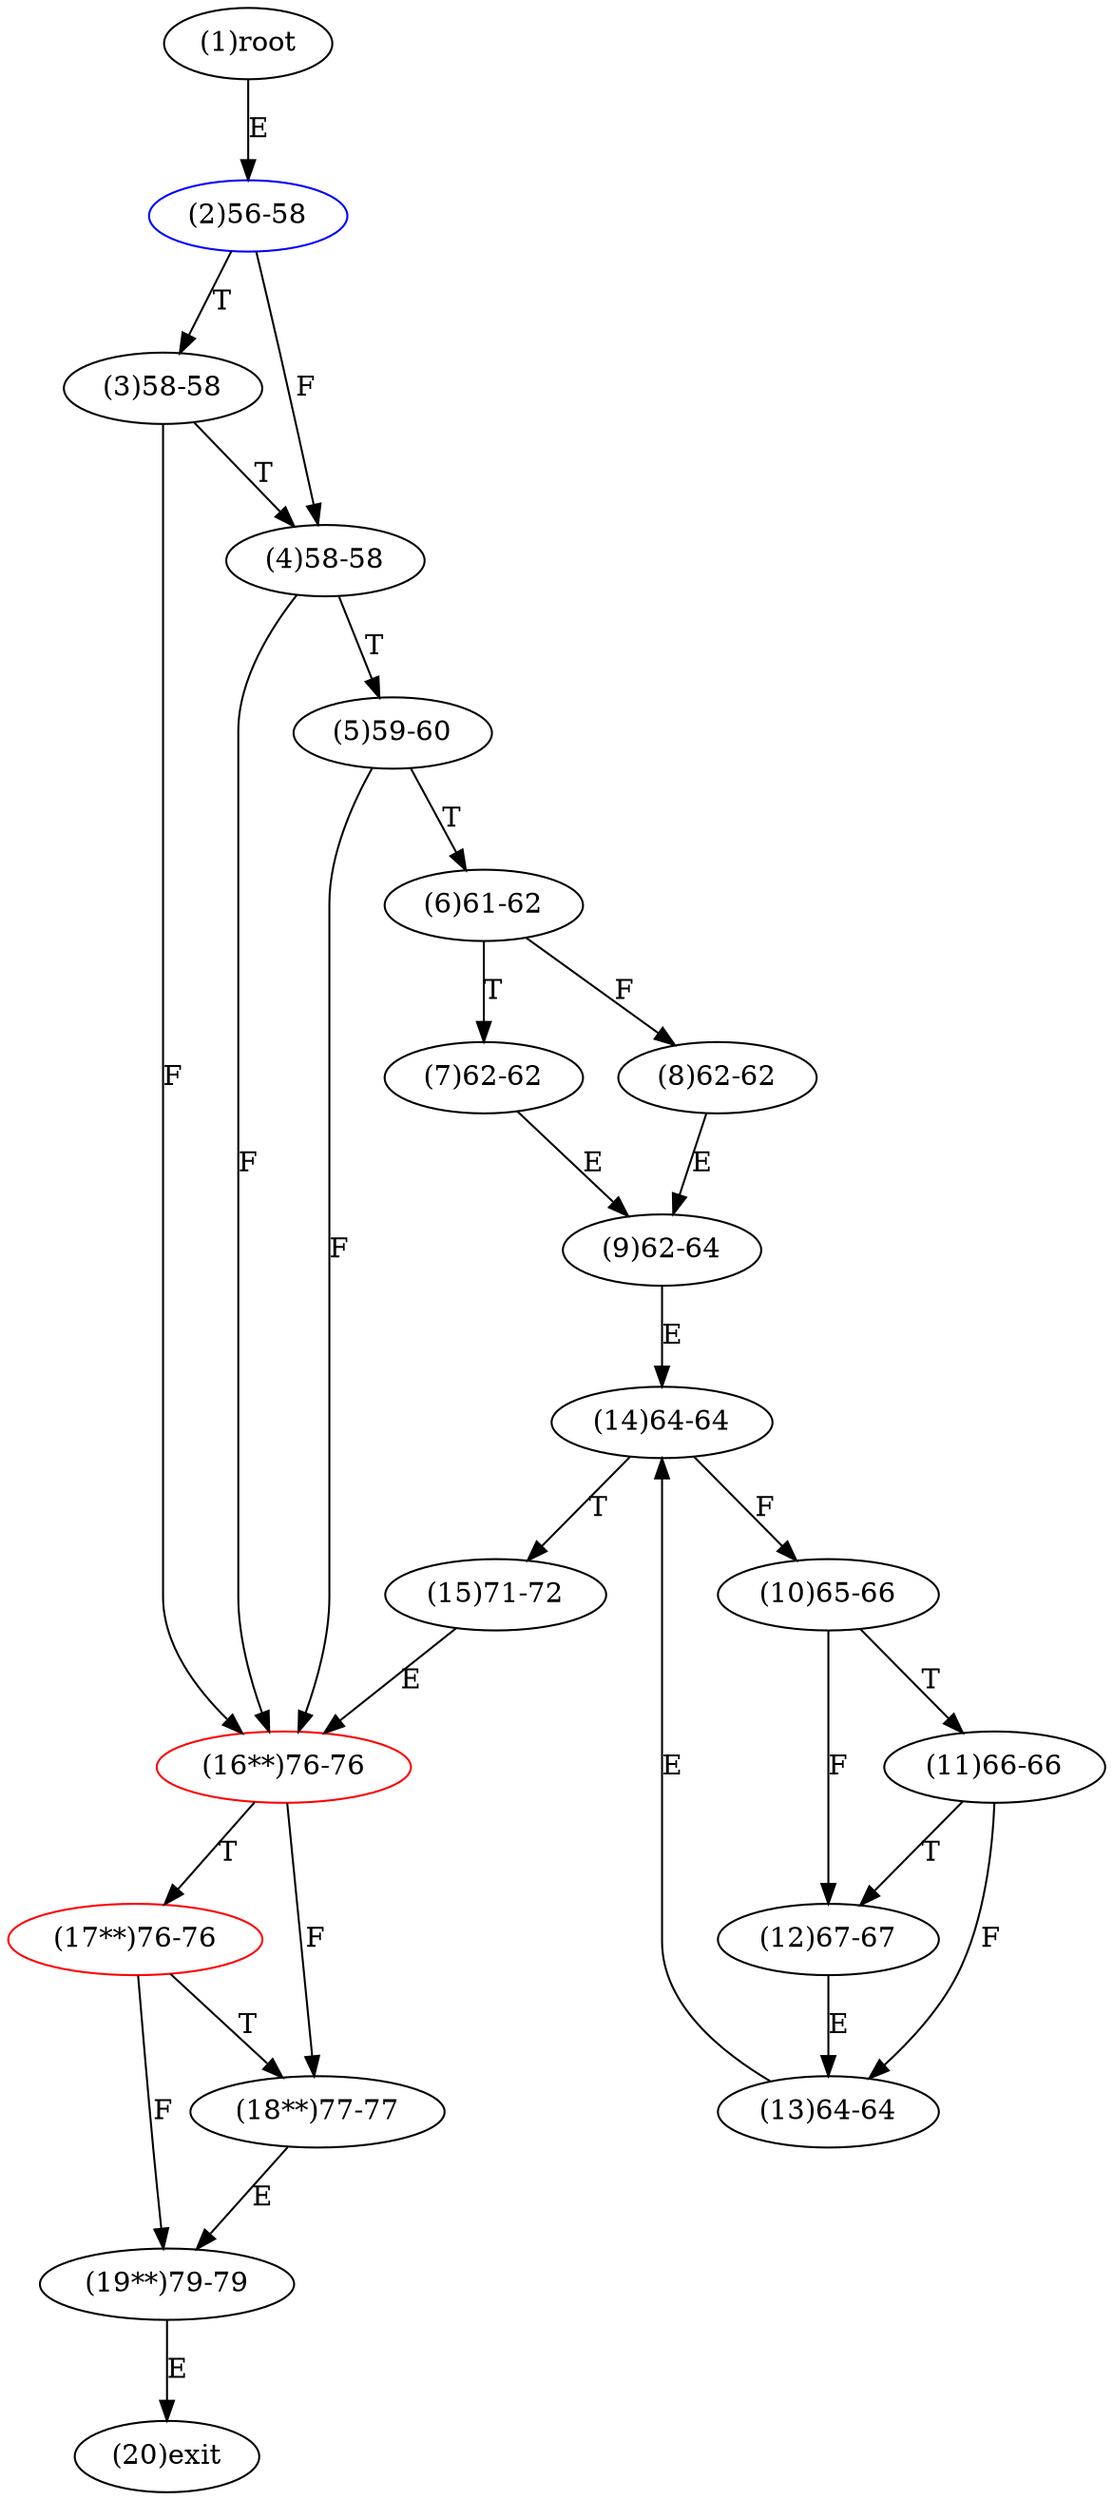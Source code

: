 digraph "" { 
1[ label="(1)root"];
2[ label="(2)56-58",color=blue];
3[ label="(3)58-58"];
4[ label="(4)58-58"];
5[ label="(5)59-60"];
6[ label="(6)61-62"];
7[ label="(7)62-62"];
8[ label="(8)62-62"];
9[ label="(9)62-64"];
10[ label="(10)65-66"];
11[ label="(11)66-66"];
12[ label="(12)67-67"];
13[ label="(13)64-64"];
14[ label="(14)64-64"];
15[ label="(15)71-72"];
17[ label="(17**)76-76",color=red];
16[ label="(16**)76-76",color=red];
19[ label="(19**)79-79"];
18[ label="(18**)77-77"];
20[ label="(20)exit"];
1->2[ label="E"];
2->4[ label="F"];
2->3[ label="T"];
3->16[ label="F"];
3->4[ label="T"];
4->16[ label="F"];
4->5[ label="T"];
5->16[ label="F"];
5->6[ label="T"];
6->8[ label="F"];
6->7[ label="T"];
7->9[ label="E"];
8->9[ label="E"];
9->14[ label="E"];
10->12[ label="F"];
10->11[ label="T"];
11->13[ label="F"];
11->12[ label="T"];
12->13[ label="E"];
13->14[ label="E"];
14->10[ label="F"];
14->15[ label="T"];
15->16[ label="E"];
16->18[ label="F"];
16->17[ label="T"];
17->19[ label="F"];
17->18[ label="T"];
18->19[ label="E"];
19->20[ label="E"];
}